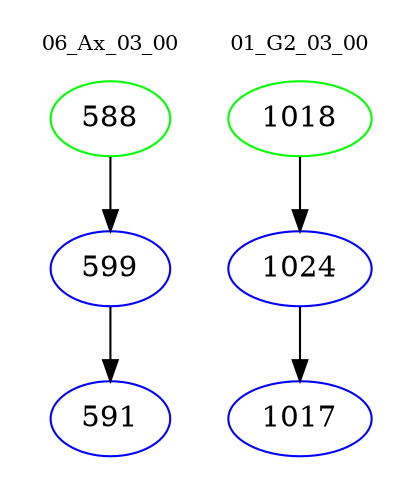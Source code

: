digraph{
subgraph cluster_0 {
color = white
label = "06_Ax_03_00";
fontsize=10;
T0_588 [label="588", color="green"]
T0_588 -> T0_599 [color="black"]
T0_599 [label="599", color="blue"]
T0_599 -> T0_591 [color="black"]
T0_591 [label="591", color="blue"]
}
subgraph cluster_1 {
color = white
label = "01_G2_03_00";
fontsize=10;
T1_1018 [label="1018", color="green"]
T1_1018 -> T1_1024 [color="black"]
T1_1024 [label="1024", color="blue"]
T1_1024 -> T1_1017 [color="black"]
T1_1017 [label="1017", color="blue"]
}
}
